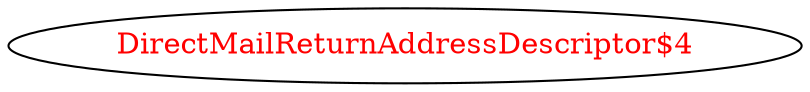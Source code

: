 digraph dependencyGraph {
 concentrate=true;
 ranksep="2.0";
 rankdir="LR"; 
 splines="ortho";
"DirectMailReturnAddressDescriptor$4" [fontcolor="red"];
}